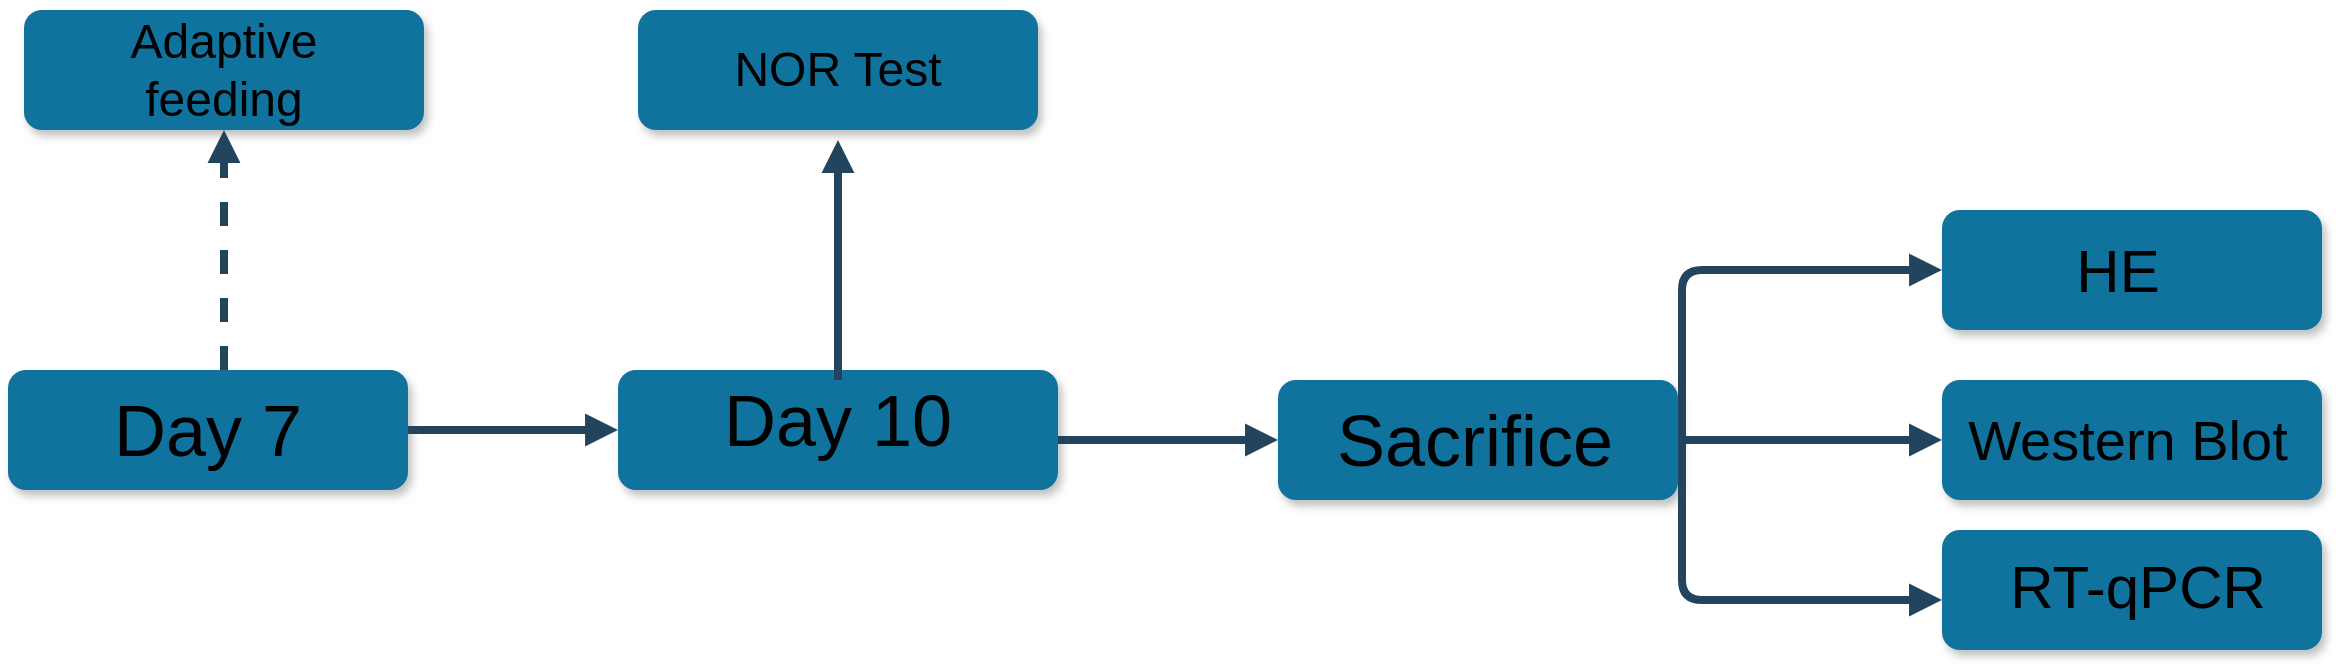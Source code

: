 <mxfile version="13.3.5" type="github"><diagram name="Page-1" id="97916047-d0de-89f5-080d-49f4d83e522f"><mxGraphModel dx="1743" dy="912" grid="1" gridSize="10" guides="1" tooltips="1" connect="1" arrows="1" fold="1" page="1" pageScale="1.5" pageWidth="1169" pageHeight="827" background="#ffffff" math="0" shadow="0"><root><mxCell id="0"/><mxCell id="1" parent="0"/><mxCell id="2" value="" style="rounded=1;fillColor=#10739E;strokeColor=none;shadow=1;gradientColor=none;fontStyle=1;fontColor=#FFFFFF;fontSize=14;" parent="1" vertex="1"><mxGeometry x="50" y="215" width="200" height="60" as="geometry"/></mxCell><mxCell id="3" value="" style="rounded=1;fillColor=#10739E;strokeColor=none;shadow=1;gradientColor=none;fontStyle=1;fontColor=#FFFFFF;fontSize=14;" parent="1" vertex="1"><mxGeometry x="355" y="215" width="220" height="60" as="geometry"/></mxCell><mxCell id="4" value="" style="rounded=1;fillColor=#10739E;strokeColor=none;shadow=1;gradientColor=none;fontStyle=1;fontColor=#FFFFFF;fontSize=14;" parent="1" vertex="1"><mxGeometry x="685" y="220" width="200" height="60" as="geometry"/></mxCell><mxCell id="5" value="" style="rounded=1;fillColor=#10739E;strokeColor=none;shadow=1;gradientColor=none;fontStyle=1;fontColor=#FFFFFF;fontSize=14;" parent="1" vertex="1"><mxGeometry x="365" y="35" width="200" height="60" as="geometry"/></mxCell><mxCell id="7" value="" style="rounded=1;fillColor=#10739E;strokeColor=none;shadow=1;gradientColor=none;fontStyle=1;fontColor=#FFFFFF;fontSize=14;" parent="1" vertex="1"><mxGeometry x="58" y="35" width="200" height="60" as="geometry"/></mxCell><mxCell id="18" value="" style="rounded=1;fillColor=#10739E;strokeColor=none;shadow=1;gradientColor=none;fontStyle=1;fontColor=#FFFFFF;fontSize=14;" parent="1" vertex="1"><mxGeometry x="1017" y="220" width="190" height="60" as="geometry"/></mxCell><mxCell id="23" value="" style="rounded=1;fillColor=#10739E;strokeColor=none;shadow=1;gradientColor=none;fontStyle=1;fontColor=#FFFFFF;fontSize=14;" parent="1" vertex="1"><mxGeometry x="1017" y="135" width="190" height="60" as="geometry"/></mxCell><mxCell id="24" value="" style="rounded=1;fillColor=#10739E;strokeColor=none;shadow=1;gradientColor=none;fontStyle=1;fontColor=#FFFFFF;fontSize=14;" parent="1" vertex="1"><mxGeometry x="1017" y="295" width="190" height="60" as="geometry"/></mxCell><mxCell id="29" value="" style="edgeStyle=elbowEdgeStyle;elbow=vertical;strokeWidth=4;endArrow=block;endFill=1;fontStyle=1;strokeColor=#23445D;" parent="1" source="2" target="3" edge="1"><mxGeometry x="-280" y="160.5" width="100" height="100" as="geometry"><mxPoint x="-280" y="260.5" as="sourcePoint"/><mxPoint x="-180" y="160.5" as="targetPoint"/></mxGeometry></mxCell><mxCell id="33" value="" style="edgeStyle=elbowEdgeStyle;elbow=vertical;strokeWidth=4;endArrow=block;endFill=1;fontStyle=1;dashed=1;strokeColor=#23445D;" parent="1" source="2" target="7" edge="1"><mxGeometry x="-280" y="160.5" width="100" height="100" as="geometry"><mxPoint x="-280" y="260.5" as="sourcePoint"/><mxPoint x="-180" y="160.5" as="targetPoint"/><Array as="points"><mxPoint x="158" y="135"/><mxPoint x="428" y="95"/><mxPoint x="278" y="95"/><mxPoint x="978" y="95"/><mxPoint x="760" y="290.5"/></Array></mxGeometry></mxCell><mxCell id="zP5PDEQfr_otQVOHYokv-55" value="&lt;font style=&quot;font-size: 36px&quot;&gt;Day 7&lt;/font&gt;" style="text;html=1;strokeColor=none;fillColor=none;align=center;verticalAlign=middle;whiteSpace=wrap;rounded=0;" vertex="1" parent="1"><mxGeometry x="75" y="210" width="150" height="70" as="geometry"/></mxCell><mxCell id="zP5PDEQfr_otQVOHYokv-56" value="&lt;font style=&quot;font-size: 24px&quot;&gt;Adaptive feeding&lt;/font&gt;" style="text;html=1;strokeColor=none;fillColor=none;align=center;verticalAlign=middle;whiteSpace=wrap;rounded=0;" vertex="1" parent="1"><mxGeometry x="83" y="30" width="150" height="70" as="geometry"/></mxCell><mxCell id="zP5PDEQfr_otQVOHYokv-57" value="&lt;font style=&quot;font-size: 36px&quot;&gt;Day 10&lt;/font&gt;" style="text;html=1;strokeColor=none;fillColor=none;align=center;verticalAlign=middle;whiteSpace=wrap;rounded=0;" vertex="1" parent="1"><mxGeometry x="390" y="205" width="150" height="70" as="geometry"/></mxCell><mxCell id="zP5PDEQfr_otQVOHYokv-60" value="&lt;font style=&quot;font-size: 24px&quot;&gt;NOR Test&lt;/font&gt;" style="text;html=1;strokeColor=none;fillColor=none;align=center;verticalAlign=middle;whiteSpace=wrap;rounded=0;" vertex="1" parent="1"><mxGeometry x="390" y="30" width="150" height="70" as="geometry"/></mxCell><mxCell id="zP5PDEQfr_otQVOHYokv-64" value="" style="edgeStyle=elbowEdgeStyle;elbow=vertical;strokeWidth=4;endArrow=block;endFill=1;fontStyle=1;strokeColor=#23445D;" edge="1" parent="1" target="4"><mxGeometry x="-150" y="225.5" width="100" height="100" as="geometry"><mxPoint x="575" y="250" as="sourcePoint"/><mxPoint x="595" y="160.0" as="targetPoint"/><Array as="points"><mxPoint x="615" y="250"/><mxPoint x="615" y="270"/></Array></mxGeometry></mxCell><mxCell id="zP5PDEQfr_otQVOHYokv-67" value="&lt;font style=&quot;font-size: 36px&quot;&gt;Sacrifice&lt;/font&gt;" style="text;html=1;strokeColor=none;fillColor=none;align=center;verticalAlign=middle;whiteSpace=wrap;rounded=0;" vertex="1" parent="1"><mxGeometry x="680" y="215" width="207" height="70" as="geometry"/></mxCell><mxCell id="zP5PDEQfr_otQVOHYokv-69" value="" style="edgeStyle=elbowEdgeStyle;elbow=vertical;strokeWidth=4;endArrow=block;endFill=1;fontStyle=1;strokeColor=#23445D;entryX=0;entryY=0.5;entryDx=0;entryDy=0;" edge="1" parent="1" target="23"><mxGeometry x="-140" y="235.5" width="100" height="100" as="geometry"><mxPoint x="887" y="250" as="sourcePoint"/><mxPoint x="695" y="260" as="targetPoint"/><Array as="points"><mxPoint x="977" y="165"/><mxPoint x="997" y="145"/><mxPoint x="625" y="280"/></Array></mxGeometry></mxCell><mxCell id="zP5PDEQfr_otQVOHYokv-71" value="" style="edgeStyle=elbowEdgeStyle;elbow=vertical;strokeWidth=4;endArrow=block;endFill=1;fontStyle=1;strokeColor=#23445D;exitX=1;exitY=0.5;exitDx=0;exitDy=0;" edge="1" parent="1" source="4" target="18"><mxGeometry x="-130" y="310.5" width="100" height="100" as="geometry"><mxPoint x="887" y="265" as="sourcePoint"/><mxPoint x="1007" y="220" as="targetPoint"/><Array as="points"><mxPoint x="947" y="250"/><mxPoint x="635" y="355"/></Array></mxGeometry></mxCell><mxCell id="zP5PDEQfr_otQVOHYokv-72" value="" style="edgeStyle=elbowEdgeStyle;elbow=vertical;strokeWidth=4;endArrow=block;endFill=1;fontStyle=1;strokeColor=#23445D;exitX=1;exitY=0.5;exitDx=0;exitDy=0;" edge="1" parent="1" source="zP5PDEQfr_otQVOHYokv-67" target="24"><mxGeometry x="-140" y="420.5" width="100" height="100" as="geometry"><mxPoint x="887" y="270" as="sourcePoint"/><mxPoint x="1007" y="330" as="targetPoint"/><Array as="points"><mxPoint x="997" y="330"/><mxPoint x="625" y="465"/></Array></mxGeometry></mxCell><mxCell id="zP5PDEQfr_otQVOHYokv-80" value="" style="edgeStyle=elbowEdgeStyle;elbow=vertical;strokeWidth=4;endArrow=block;endFill=1;fontStyle=1;strokeColor=#23445D;entryX=0.5;entryY=1;entryDx=0;entryDy=0;" edge="1" parent="1" target="zP5PDEQfr_otQVOHYokv-60"><mxGeometry x="-140" y="235.5" width="100" height="100" as="geometry"><mxPoint x="465" y="220" as="sourcePoint"/><mxPoint x="695" y="260" as="targetPoint"/><Array as="points"><mxPoint x="480" y="170"/><mxPoint x="625" y="280"/></Array></mxGeometry></mxCell><mxCell id="zP5PDEQfr_otQVOHYokv-82" value="&lt;span style=&quot;font-size: 30px&quot;&gt;HE&lt;/span&gt;" style="text;html=1;strokeColor=none;fillColor=none;align=center;verticalAlign=middle;whiteSpace=wrap;rounded=0;" vertex="1" parent="1"><mxGeometry x="1030" y="130" width="150" height="70" as="geometry"/></mxCell><mxCell id="zP5PDEQfr_otQVOHYokv-83" value="&lt;font style=&quot;font-size: 28px&quot;&gt;Western Blot&lt;/font&gt;" style="text;html=1;strokeColor=none;fillColor=none;align=center;verticalAlign=middle;whiteSpace=wrap;rounded=0;fontSize=28;" vertex="1" parent="1"><mxGeometry x="1020" y="220" width="180" height="60" as="geometry"/></mxCell><mxCell id="zP5PDEQfr_otQVOHYokv-84" value="&lt;span style=&quot;font-size: 30px&quot;&gt;RT-qPCR&lt;/span&gt;" style="text;html=1;strokeColor=none;fillColor=none;align=center;verticalAlign=middle;whiteSpace=wrap;rounded=0;" vertex="1" parent="1"><mxGeometry x="1040" y="295" width="150" height="55" as="geometry"/></mxCell></root></mxGraphModel></diagram></mxfile>